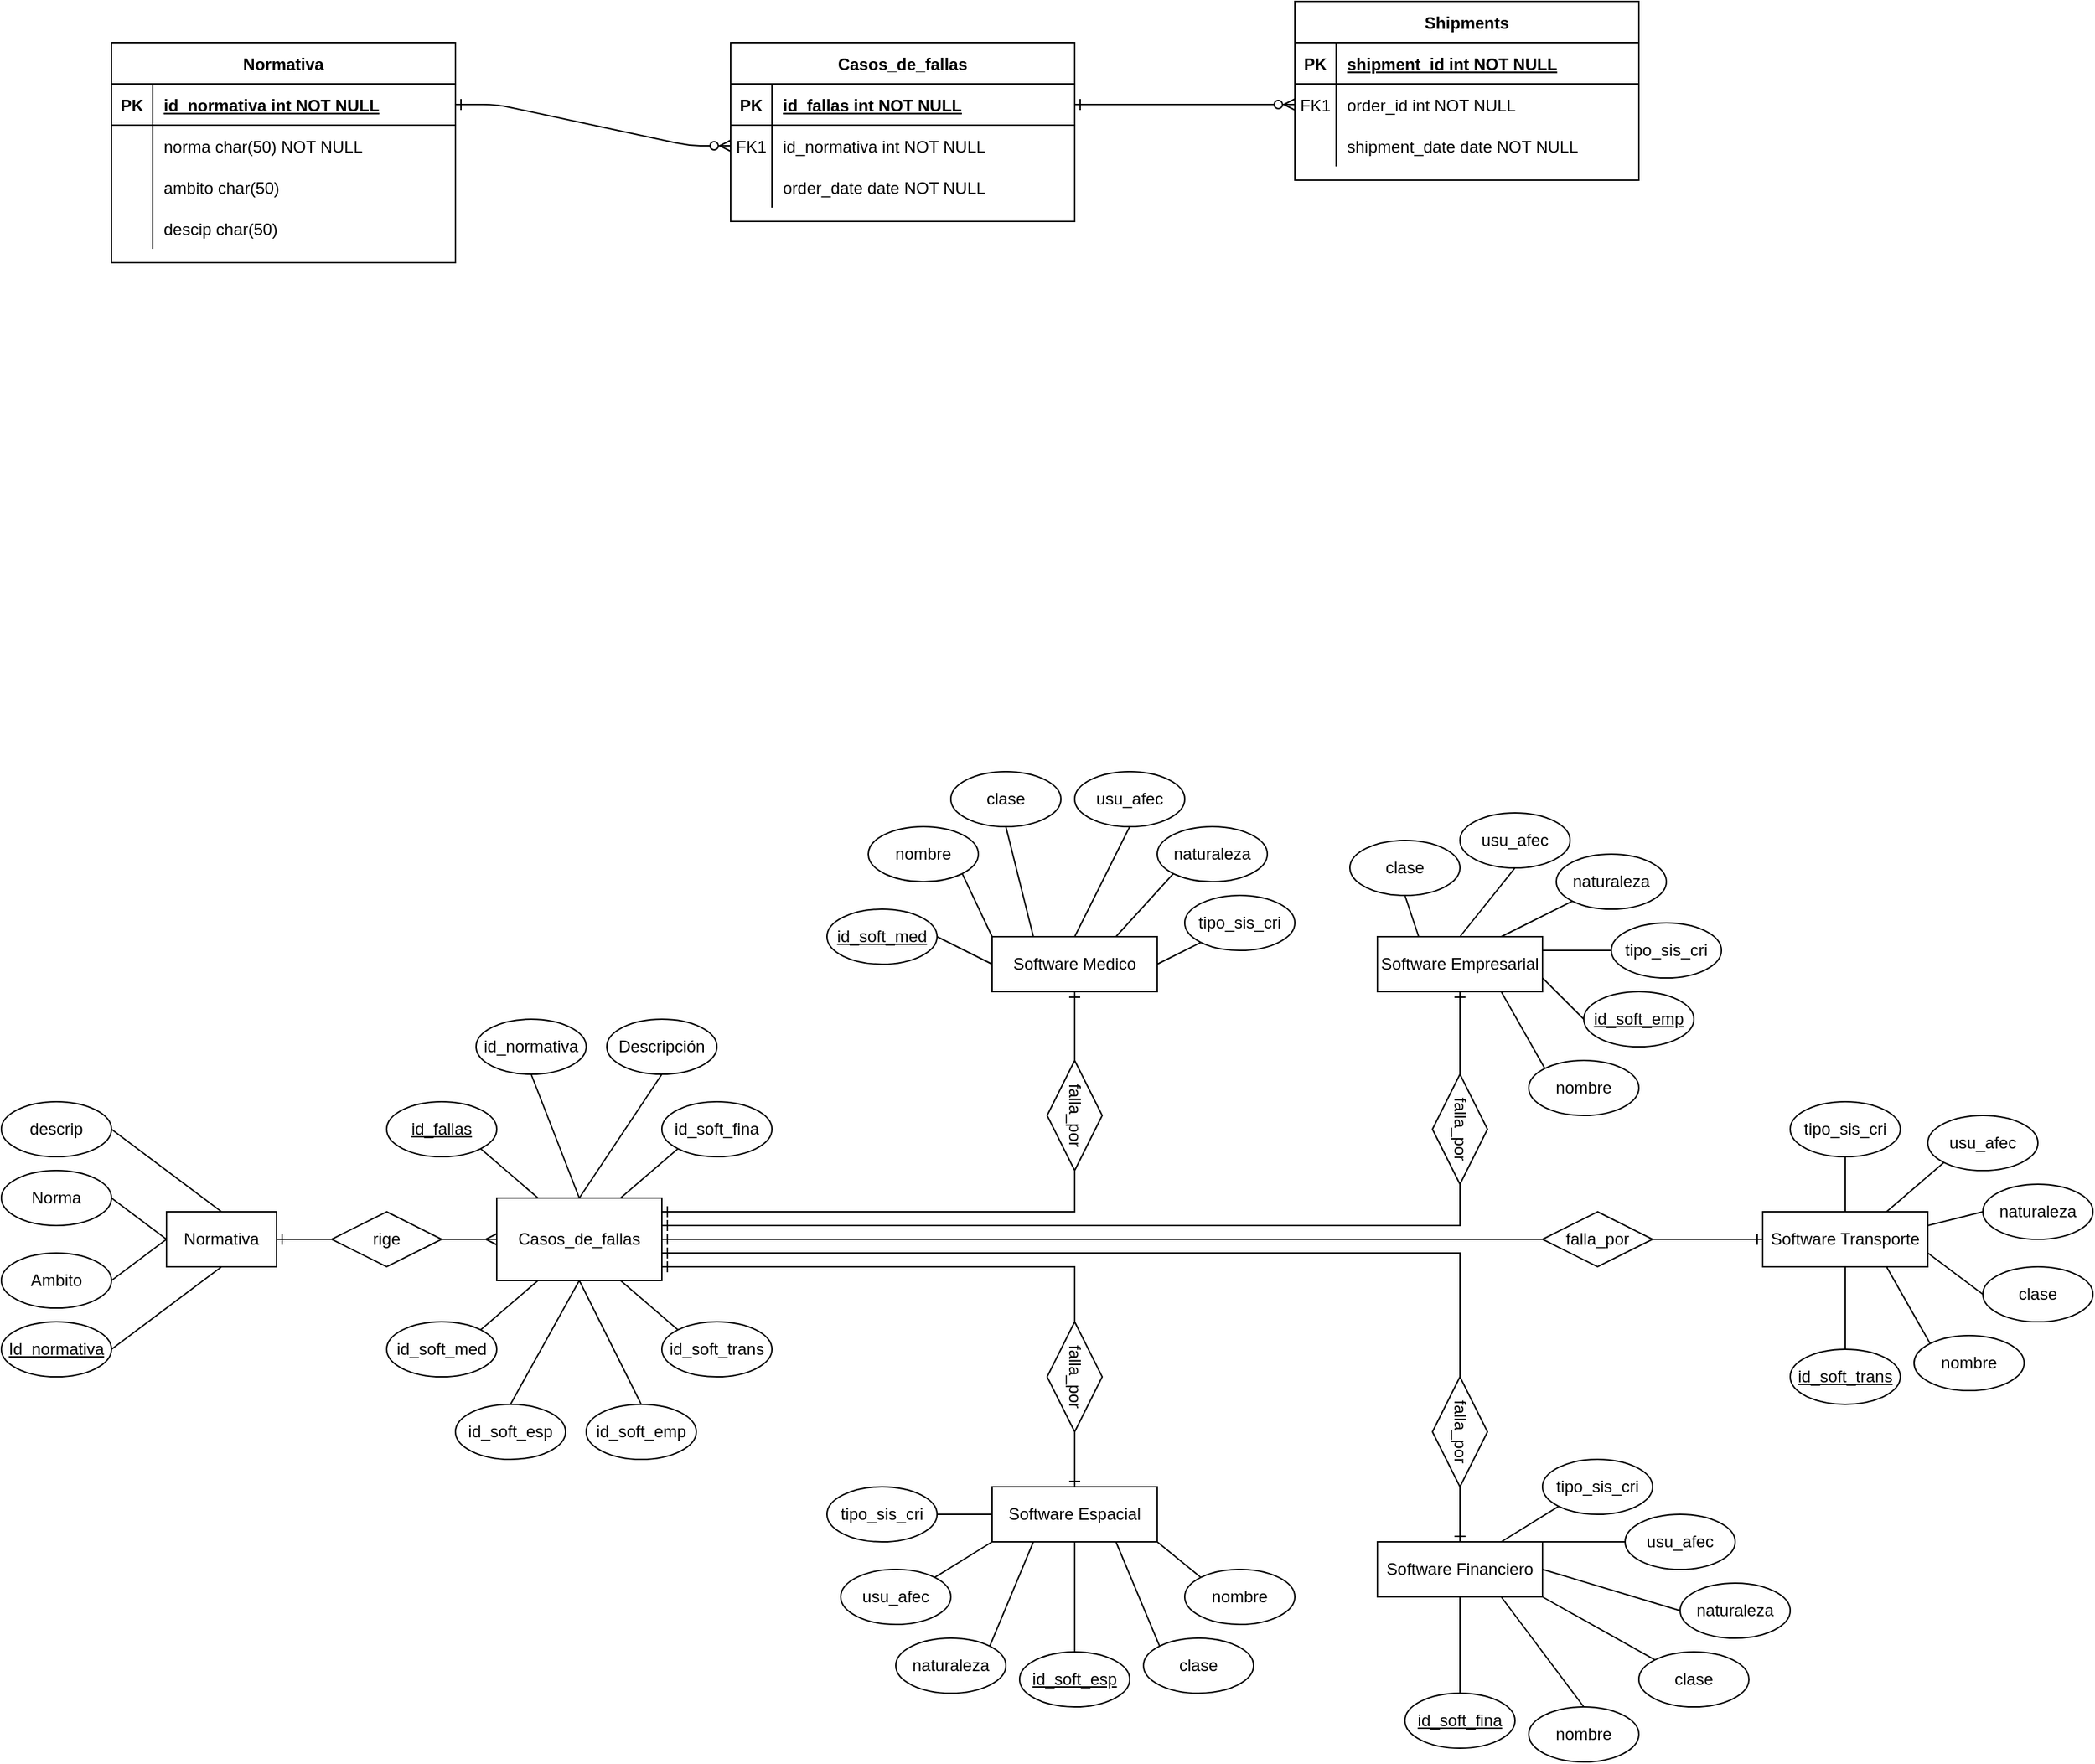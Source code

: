<mxfile version="27.0.5">
  <diagram id="R2lEEEUBdFMjLlhIrx00" name="Page-1">
    <mxGraphModel dx="1680" dy="1518" grid="1" gridSize="10" guides="1" tooltips="1" connect="1" arrows="1" fold="1" page="1" pageScale="1" pageWidth="850" pageHeight="1100" math="0" shadow="0" extFonts="Permanent Marker^https://fonts.googleapis.com/css?family=Permanent+Marker">
      <root>
        <mxCell id="0" />
        <mxCell id="1" parent="0" />
        <mxCell id="C-vyLk0tnHw3VtMMgP7b-1" value="" style="edgeStyle=entityRelationEdgeStyle;endArrow=ERzeroToMany;startArrow=ERone;endFill=1;startFill=0;" parent="1" source="C-vyLk0tnHw3VtMMgP7b-24" target="C-vyLk0tnHw3VtMMgP7b-6" edge="1">
          <mxGeometry width="100" height="100" relative="1" as="geometry">
            <mxPoint x="350" y="440" as="sourcePoint" />
            <mxPoint x="450" y="340" as="targetPoint" />
          </mxGeometry>
        </mxCell>
        <mxCell id="C-vyLk0tnHw3VtMMgP7b-12" value="" style="edgeStyle=entityRelationEdgeStyle;endArrow=ERzeroToMany;startArrow=ERone;endFill=1;startFill=0;" parent="1" source="C-vyLk0tnHw3VtMMgP7b-3" target="C-vyLk0tnHw3VtMMgP7b-17" edge="1">
          <mxGeometry width="100" height="100" relative="1" as="geometry">
            <mxPoint x="410" y="-100" as="sourcePoint" />
            <mxPoint x="470" y="-75" as="targetPoint" />
          </mxGeometry>
        </mxCell>
        <mxCell id="C-vyLk0tnHw3VtMMgP7b-2" value="Casos_de_fallas" style="shape=table;startSize=30;container=1;collapsible=1;childLayout=tableLayout;fixedRows=1;rowLines=0;fontStyle=1;align=center;resizeLast=1;" parent="1" vertex="1">
          <mxGeometry x="450" y="-130" width="250" height="130" as="geometry" />
        </mxCell>
        <mxCell id="C-vyLk0tnHw3VtMMgP7b-3" value="" style="shape=partialRectangle;collapsible=0;dropTarget=0;pointerEvents=0;fillColor=none;points=[[0,0.5],[1,0.5]];portConstraint=eastwest;top=0;left=0;right=0;bottom=1;" parent="C-vyLk0tnHw3VtMMgP7b-2" vertex="1">
          <mxGeometry y="30" width="250" height="30" as="geometry" />
        </mxCell>
        <mxCell id="C-vyLk0tnHw3VtMMgP7b-4" value="PK" style="shape=partialRectangle;overflow=hidden;connectable=0;fillColor=none;top=0;left=0;bottom=0;right=0;fontStyle=1;" parent="C-vyLk0tnHw3VtMMgP7b-3" vertex="1">
          <mxGeometry width="30" height="30" as="geometry">
            <mxRectangle width="30" height="30" as="alternateBounds" />
          </mxGeometry>
        </mxCell>
        <mxCell id="C-vyLk0tnHw3VtMMgP7b-5" value="id_fallas int NOT NULL " style="shape=partialRectangle;overflow=hidden;connectable=0;fillColor=none;top=0;left=0;bottom=0;right=0;align=left;spacingLeft=6;fontStyle=5;" parent="C-vyLk0tnHw3VtMMgP7b-3" vertex="1">
          <mxGeometry x="30" width="220" height="30" as="geometry">
            <mxRectangle width="220" height="30" as="alternateBounds" />
          </mxGeometry>
        </mxCell>
        <mxCell id="C-vyLk0tnHw3VtMMgP7b-6" value="" style="shape=partialRectangle;collapsible=0;dropTarget=0;pointerEvents=0;fillColor=none;points=[[0,0.5],[1,0.5]];portConstraint=eastwest;top=0;left=0;right=0;bottom=0;" parent="C-vyLk0tnHw3VtMMgP7b-2" vertex="1">
          <mxGeometry y="60" width="250" height="30" as="geometry" />
        </mxCell>
        <mxCell id="C-vyLk0tnHw3VtMMgP7b-7" value="FK1" style="shape=partialRectangle;overflow=hidden;connectable=0;fillColor=none;top=0;left=0;bottom=0;right=0;" parent="C-vyLk0tnHw3VtMMgP7b-6" vertex="1">
          <mxGeometry width="30" height="30" as="geometry">
            <mxRectangle width="30" height="30" as="alternateBounds" />
          </mxGeometry>
        </mxCell>
        <mxCell id="C-vyLk0tnHw3VtMMgP7b-8" value="id_normativa int NOT NULL" style="shape=partialRectangle;overflow=hidden;connectable=0;fillColor=none;top=0;left=0;bottom=0;right=0;align=left;spacingLeft=6;" parent="C-vyLk0tnHw3VtMMgP7b-6" vertex="1">
          <mxGeometry x="30" width="220" height="30" as="geometry">
            <mxRectangle width="220" height="30" as="alternateBounds" />
          </mxGeometry>
        </mxCell>
        <mxCell id="C-vyLk0tnHw3VtMMgP7b-9" value="" style="shape=partialRectangle;collapsible=0;dropTarget=0;pointerEvents=0;fillColor=none;points=[[0,0.5],[1,0.5]];portConstraint=eastwest;top=0;left=0;right=0;bottom=0;" parent="C-vyLk0tnHw3VtMMgP7b-2" vertex="1">
          <mxGeometry y="90" width="250" height="30" as="geometry" />
        </mxCell>
        <mxCell id="C-vyLk0tnHw3VtMMgP7b-10" value="" style="shape=partialRectangle;overflow=hidden;connectable=0;fillColor=none;top=0;left=0;bottom=0;right=0;" parent="C-vyLk0tnHw3VtMMgP7b-9" vertex="1">
          <mxGeometry width="30" height="30" as="geometry">
            <mxRectangle width="30" height="30" as="alternateBounds" />
          </mxGeometry>
        </mxCell>
        <mxCell id="C-vyLk0tnHw3VtMMgP7b-11" value="order_date date NOT NULL" style="shape=partialRectangle;overflow=hidden;connectable=0;fillColor=none;top=0;left=0;bottom=0;right=0;align=left;spacingLeft=6;" parent="C-vyLk0tnHw3VtMMgP7b-9" vertex="1">
          <mxGeometry x="30" width="220" height="30" as="geometry">
            <mxRectangle width="220" height="30" as="alternateBounds" />
          </mxGeometry>
        </mxCell>
        <mxCell id="C-vyLk0tnHw3VtMMgP7b-13" value="Shipments" style="shape=table;startSize=30;container=1;collapsible=1;childLayout=tableLayout;fixedRows=1;rowLines=0;fontStyle=1;align=center;resizeLast=1;" parent="1" vertex="1">
          <mxGeometry x="860" y="-160" width="250" height="130" as="geometry" />
        </mxCell>
        <mxCell id="C-vyLk0tnHw3VtMMgP7b-14" value="" style="shape=partialRectangle;collapsible=0;dropTarget=0;pointerEvents=0;fillColor=none;points=[[0,0.5],[1,0.5]];portConstraint=eastwest;top=0;left=0;right=0;bottom=1;" parent="C-vyLk0tnHw3VtMMgP7b-13" vertex="1">
          <mxGeometry y="30" width="250" height="30" as="geometry" />
        </mxCell>
        <mxCell id="C-vyLk0tnHw3VtMMgP7b-15" value="PK" style="shape=partialRectangle;overflow=hidden;connectable=0;fillColor=none;top=0;left=0;bottom=0;right=0;fontStyle=1;" parent="C-vyLk0tnHw3VtMMgP7b-14" vertex="1">
          <mxGeometry width="30" height="30" as="geometry">
            <mxRectangle width="30" height="30" as="alternateBounds" />
          </mxGeometry>
        </mxCell>
        <mxCell id="C-vyLk0tnHw3VtMMgP7b-16" value="shipment_id int NOT NULL " style="shape=partialRectangle;overflow=hidden;connectable=0;fillColor=none;top=0;left=0;bottom=0;right=0;align=left;spacingLeft=6;fontStyle=5;" parent="C-vyLk0tnHw3VtMMgP7b-14" vertex="1">
          <mxGeometry x="30" width="220" height="30" as="geometry">
            <mxRectangle width="220" height="30" as="alternateBounds" />
          </mxGeometry>
        </mxCell>
        <mxCell id="C-vyLk0tnHw3VtMMgP7b-17" value="" style="shape=partialRectangle;collapsible=0;dropTarget=0;pointerEvents=0;fillColor=none;points=[[0,0.5],[1,0.5]];portConstraint=eastwest;top=0;left=0;right=0;bottom=0;" parent="C-vyLk0tnHw3VtMMgP7b-13" vertex="1">
          <mxGeometry y="60" width="250" height="30" as="geometry" />
        </mxCell>
        <mxCell id="C-vyLk0tnHw3VtMMgP7b-18" value="FK1" style="shape=partialRectangle;overflow=hidden;connectable=0;fillColor=none;top=0;left=0;bottom=0;right=0;" parent="C-vyLk0tnHw3VtMMgP7b-17" vertex="1">
          <mxGeometry width="30" height="30" as="geometry">
            <mxRectangle width="30" height="30" as="alternateBounds" />
          </mxGeometry>
        </mxCell>
        <mxCell id="C-vyLk0tnHw3VtMMgP7b-19" value="order_id int NOT NULL" style="shape=partialRectangle;overflow=hidden;connectable=0;fillColor=none;top=0;left=0;bottom=0;right=0;align=left;spacingLeft=6;" parent="C-vyLk0tnHw3VtMMgP7b-17" vertex="1">
          <mxGeometry x="30" width="220" height="30" as="geometry">
            <mxRectangle width="220" height="30" as="alternateBounds" />
          </mxGeometry>
        </mxCell>
        <mxCell id="C-vyLk0tnHw3VtMMgP7b-20" value="" style="shape=partialRectangle;collapsible=0;dropTarget=0;pointerEvents=0;fillColor=none;points=[[0,0.5],[1,0.5]];portConstraint=eastwest;top=0;left=0;right=0;bottom=0;" parent="C-vyLk0tnHw3VtMMgP7b-13" vertex="1">
          <mxGeometry y="90" width="250" height="30" as="geometry" />
        </mxCell>
        <mxCell id="C-vyLk0tnHw3VtMMgP7b-21" value="" style="shape=partialRectangle;overflow=hidden;connectable=0;fillColor=none;top=0;left=0;bottom=0;right=0;" parent="C-vyLk0tnHw3VtMMgP7b-20" vertex="1">
          <mxGeometry width="30" height="30" as="geometry">
            <mxRectangle width="30" height="30" as="alternateBounds" />
          </mxGeometry>
        </mxCell>
        <mxCell id="C-vyLk0tnHw3VtMMgP7b-22" value="shipment_date date NOT NULL" style="shape=partialRectangle;overflow=hidden;connectable=0;fillColor=none;top=0;left=0;bottom=0;right=0;align=left;spacingLeft=6;" parent="C-vyLk0tnHw3VtMMgP7b-20" vertex="1">
          <mxGeometry x="30" width="220" height="30" as="geometry">
            <mxRectangle width="220" height="30" as="alternateBounds" />
          </mxGeometry>
        </mxCell>
        <mxCell id="C-vyLk0tnHw3VtMMgP7b-23" value="Normativa" style="shape=table;startSize=30;container=1;collapsible=1;childLayout=tableLayout;fixedRows=1;rowLines=0;fontStyle=1;align=center;resizeLast=1;" parent="1" vertex="1">
          <mxGeometry y="-130" width="250" height="160" as="geometry" />
        </mxCell>
        <mxCell id="C-vyLk0tnHw3VtMMgP7b-24" value="" style="shape=partialRectangle;collapsible=0;dropTarget=0;pointerEvents=0;fillColor=none;points=[[0,0.5],[1,0.5]];portConstraint=eastwest;top=0;left=0;right=0;bottom=1;" parent="C-vyLk0tnHw3VtMMgP7b-23" vertex="1">
          <mxGeometry y="30" width="250" height="30" as="geometry" />
        </mxCell>
        <mxCell id="C-vyLk0tnHw3VtMMgP7b-25" value="PK" style="shape=partialRectangle;overflow=hidden;connectable=0;fillColor=none;top=0;left=0;bottom=0;right=0;fontStyle=1;" parent="C-vyLk0tnHw3VtMMgP7b-24" vertex="1">
          <mxGeometry width="30" height="30" as="geometry">
            <mxRectangle width="30" height="30" as="alternateBounds" />
          </mxGeometry>
        </mxCell>
        <mxCell id="C-vyLk0tnHw3VtMMgP7b-26" value="id_normativa int NOT NULL " style="shape=partialRectangle;overflow=hidden;connectable=0;fillColor=none;top=0;left=0;bottom=0;right=0;align=left;spacingLeft=6;fontStyle=5;" parent="C-vyLk0tnHw3VtMMgP7b-24" vertex="1">
          <mxGeometry x="30" width="220" height="30" as="geometry">
            <mxRectangle width="220" height="30" as="alternateBounds" />
          </mxGeometry>
        </mxCell>
        <mxCell id="C-vyLk0tnHw3VtMMgP7b-27" value="" style="shape=partialRectangle;collapsible=0;dropTarget=0;pointerEvents=0;fillColor=none;points=[[0,0.5],[1,0.5]];portConstraint=eastwest;top=0;left=0;right=0;bottom=0;" parent="C-vyLk0tnHw3VtMMgP7b-23" vertex="1">
          <mxGeometry y="60" width="250" height="30" as="geometry" />
        </mxCell>
        <mxCell id="C-vyLk0tnHw3VtMMgP7b-28" value="" style="shape=partialRectangle;overflow=hidden;connectable=0;fillColor=none;top=0;left=0;bottom=0;right=0;" parent="C-vyLk0tnHw3VtMMgP7b-27" vertex="1">
          <mxGeometry width="30" height="30" as="geometry">
            <mxRectangle width="30" height="30" as="alternateBounds" />
          </mxGeometry>
        </mxCell>
        <mxCell id="C-vyLk0tnHw3VtMMgP7b-29" value="norma char(50) NOT NULL" style="shape=partialRectangle;overflow=hidden;connectable=0;fillColor=none;top=0;left=0;bottom=0;right=0;align=left;spacingLeft=6;" parent="C-vyLk0tnHw3VtMMgP7b-27" vertex="1">
          <mxGeometry x="30" width="220" height="30" as="geometry">
            <mxRectangle width="220" height="30" as="alternateBounds" />
          </mxGeometry>
        </mxCell>
        <mxCell id="qt-ZehDFdgtNPtdeyibi-119" style="shape=partialRectangle;collapsible=0;dropTarget=0;pointerEvents=0;fillColor=none;points=[[0,0.5],[1,0.5]];portConstraint=eastwest;top=0;left=0;right=0;bottom=0;" vertex="1" parent="C-vyLk0tnHw3VtMMgP7b-23">
          <mxGeometry y="90" width="250" height="30" as="geometry" />
        </mxCell>
        <mxCell id="qt-ZehDFdgtNPtdeyibi-120" style="shape=partialRectangle;overflow=hidden;connectable=0;fillColor=none;top=0;left=0;bottom=0;right=0;" vertex="1" parent="qt-ZehDFdgtNPtdeyibi-119">
          <mxGeometry width="30" height="30" as="geometry">
            <mxRectangle width="30" height="30" as="alternateBounds" />
          </mxGeometry>
        </mxCell>
        <mxCell id="qt-ZehDFdgtNPtdeyibi-121" value="ambito char(50) " style="shape=partialRectangle;overflow=hidden;connectable=0;fillColor=none;top=0;left=0;bottom=0;right=0;align=left;spacingLeft=6;" vertex="1" parent="qt-ZehDFdgtNPtdeyibi-119">
          <mxGeometry x="30" width="220" height="30" as="geometry">
            <mxRectangle width="220" height="30" as="alternateBounds" />
          </mxGeometry>
        </mxCell>
        <mxCell id="qt-ZehDFdgtNPtdeyibi-123" style="shape=partialRectangle;collapsible=0;dropTarget=0;pointerEvents=0;fillColor=none;points=[[0,0.5],[1,0.5]];portConstraint=eastwest;top=0;left=0;right=0;bottom=0;" vertex="1" parent="C-vyLk0tnHw3VtMMgP7b-23">
          <mxGeometry y="120" width="250" height="30" as="geometry" />
        </mxCell>
        <mxCell id="qt-ZehDFdgtNPtdeyibi-124" style="shape=partialRectangle;overflow=hidden;connectable=0;fillColor=none;top=0;left=0;bottom=0;right=0;" vertex="1" parent="qt-ZehDFdgtNPtdeyibi-123">
          <mxGeometry width="30" height="30" as="geometry">
            <mxRectangle width="30" height="30" as="alternateBounds" />
          </mxGeometry>
        </mxCell>
        <mxCell id="qt-ZehDFdgtNPtdeyibi-125" value="descip char(50)" style="shape=partialRectangle;overflow=hidden;connectable=0;fillColor=none;top=0;left=0;bottom=0;right=0;align=left;spacingLeft=6;" vertex="1" parent="qt-ZehDFdgtNPtdeyibi-123">
          <mxGeometry x="30" width="220" height="30" as="geometry">
            <mxRectangle width="220" height="30" as="alternateBounds" />
          </mxGeometry>
        </mxCell>
        <mxCell id="O8r9pUgarycGLl7nJGWu-2" value="Normativa" style="whiteSpace=wrap;html=1;align=center;" parent="1" vertex="1">
          <mxGeometry x="40" y="720" width="80" height="40" as="geometry" />
        </mxCell>
        <mxCell id="qt-ZehDFdgtNPtdeyibi-36" style="edgeStyle=orthogonalEdgeStyle;rounded=0;orthogonalLoop=1;jettySize=auto;html=1;entryX=0.5;entryY=0;entryDx=0;entryDy=0;exitX=1;exitY=0.5;exitDx=0;exitDy=0;endArrow=ERone;startFill=0;endFill=0;" edge="1" parent="1" source="qt-ZehDFdgtNPtdeyibi-33" target="qt-ZehDFdgtNPtdeyibi-3">
          <mxGeometry relative="1" as="geometry" />
        </mxCell>
        <mxCell id="qt-ZehDFdgtNPtdeyibi-38" style="edgeStyle=orthogonalEdgeStyle;rounded=0;orthogonalLoop=1;jettySize=auto;html=1;entryX=0.5;entryY=1;entryDx=0;entryDy=0;endArrow=ERone;startFill=0;endFill=0;" edge="1" parent="1" source="qt-ZehDFdgtNPtdeyibi-46" target="qt-ZehDFdgtNPtdeyibi-1">
          <mxGeometry relative="1" as="geometry" />
        </mxCell>
        <mxCell id="qt-ZehDFdgtNPtdeyibi-40" style="edgeStyle=orthogonalEdgeStyle;rounded=0;orthogonalLoop=1;jettySize=auto;html=1;entryX=0.5;entryY=1;entryDx=0;entryDy=0;endArrow=ERone;startFill=0;endFill=0;" edge="1" parent="1" source="qt-ZehDFdgtNPtdeyibi-44" target="qt-ZehDFdgtNPtdeyibi-2">
          <mxGeometry relative="1" as="geometry" />
        </mxCell>
        <mxCell id="qt-ZehDFdgtNPtdeyibi-48" style="edgeStyle=orthogonalEdgeStyle;rounded=0;orthogonalLoop=1;jettySize=auto;html=1;entryX=1;entryY=0.5;entryDx=0;entryDy=0;endArrow=none;startFill=0;startArrow=ERone;" edge="1" parent="1" source="O8r9pUgarycGLl7nJGWu-3" target="qt-ZehDFdgtNPtdeyibi-46">
          <mxGeometry relative="1" as="geometry">
            <Array as="points">
              <mxPoint x="700" y="720" />
            </Array>
          </mxGeometry>
        </mxCell>
        <mxCell id="qt-ZehDFdgtNPtdeyibi-50" style="edgeStyle=orthogonalEdgeStyle;rounded=0;orthogonalLoop=1;jettySize=auto;html=1;entryX=1;entryY=0.5;entryDx=0;entryDy=0;endArrow=none;startFill=0;startArrow=ERone;" edge="1" parent="1" source="O8r9pUgarycGLl7nJGWu-3" target="qt-ZehDFdgtNPtdeyibi-44">
          <mxGeometry relative="1" as="geometry">
            <Array as="points">
              <mxPoint x="980" y="730" />
            </Array>
          </mxGeometry>
        </mxCell>
        <mxCell id="qt-ZehDFdgtNPtdeyibi-51" style="edgeStyle=orthogonalEdgeStyle;rounded=0;orthogonalLoop=1;jettySize=auto;html=1;endArrow=none;startFill=0;startArrow=ERone;" edge="1" parent="1" source="O8r9pUgarycGLl7nJGWu-3" target="qt-ZehDFdgtNPtdeyibi-49">
          <mxGeometry relative="1" as="geometry" />
        </mxCell>
        <mxCell id="qt-ZehDFdgtNPtdeyibi-52" style="edgeStyle=orthogonalEdgeStyle;rounded=0;orthogonalLoop=1;jettySize=auto;html=1;entryX=0;entryY=0.5;entryDx=0;entryDy=0;endArrow=none;startFill=0;startArrow=ERone;" edge="1" parent="1" source="O8r9pUgarycGLl7nJGWu-3" target="qt-ZehDFdgtNPtdeyibi-43">
          <mxGeometry relative="1" as="geometry">
            <Array as="points">
              <mxPoint x="980" y="750" />
            </Array>
          </mxGeometry>
        </mxCell>
        <mxCell id="O8r9pUgarycGLl7nJGWu-3" value="Casos_de_fallas" style="whiteSpace=wrap;html=1;align=center;" parent="1" vertex="1">
          <mxGeometry x="280" y="710" width="120" height="60" as="geometry" />
        </mxCell>
        <mxCell id="O8r9pUgarycGLl7nJGWu-5" value="rige" style="shape=rhombus;perimeter=rhombusPerimeter;whiteSpace=wrap;html=1;align=center;" parent="1" vertex="1">
          <mxGeometry x="160" y="720" width="80" height="40" as="geometry" />
        </mxCell>
        <mxCell id="O8r9pUgarycGLl7nJGWu-6" value="" style="endArrow=none;html=1;rounded=0;exitX=1;exitY=0.5;exitDx=0;exitDy=0;entryX=0;entryY=0.5;entryDx=0;entryDy=0;startArrow=ERone;startFill=0;" parent="1" source="O8r9pUgarycGLl7nJGWu-2" target="O8r9pUgarycGLl7nJGWu-5" edge="1">
          <mxGeometry relative="1" as="geometry">
            <mxPoint x="260" y="810" as="sourcePoint" />
            <mxPoint x="420" y="810" as="targetPoint" />
          </mxGeometry>
        </mxCell>
        <mxCell id="O8r9pUgarycGLl7nJGWu-7" value="" style="endArrow=ERmany;html=1;rounded=0;exitX=1;exitY=0.5;exitDx=0;exitDy=0;entryX=0;entryY=0.5;entryDx=0;entryDy=0;endFill=0;" parent="1" edge="1" target="O8r9pUgarycGLl7nJGWu-3" source="O8r9pUgarycGLl7nJGWu-5">
          <mxGeometry relative="1" as="geometry">
            <mxPoint x="270" y="830" as="sourcePoint" />
            <mxPoint x="270" y="680" as="targetPoint" />
          </mxGeometry>
        </mxCell>
        <mxCell id="qt-ZehDFdgtNPtdeyibi-1" value="Software Medico" style="whiteSpace=wrap;html=1;align=center;" vertex="1" parent="1">
          <mxGeometry x="640" y="520" width="120" height="40" as="geometry" />
        </mxCell>
        <mxCell id="qt-ZehDFdgtNPtdeyibi-2" value="Software Empresarial" style="whiteSpace=wrap;html=1;align=center;" vertex="1" parent="1">
          <mxGeometry x="920" y="520" width="120" height="40" as="geometry" />
        </mxCell>
        <mxCell id="qt-ZehDFdgtNPtdeyibi-3" value="Software Espacial" style="whiteSpace=wrap;html=1;align=center;" vertex="1" parent="1">
          <mxGeometry x="640" y="920" width="120" height="40" as="geometry" />
        </mxCell>
        <mxCell id="qt-ZehDFdgtNPtdeyibi-4" value="Id_normativa" style="ellipse;whiteSpace=wrap;html=1;align=center;fontStyle=4;" vertex="1" parent="1">
          <mxGeometry x="-80" y="800" width="80" height="40" as="geometry" />
        </mxCell>
        <mxCell id="qt-ZehDFdgtNPtdeyibi-5" value="Ambito" style="ellipse;whiteSpace=wrap;html=1;align=center;" vertex="1" parent="1">
          <mxGeometry x="-80" y="750" width="80" height="40" as="geometry" />
        </mxCell>
        <mxCell id="qt-ZehDFdgtNPtdeyibi-6" value="Norma" style="ellipse;whiteSpace=wrap;html=1;align=center;" vertex="1" parent="1">
          <mxGeometry x="-80" y="690" width="80" height="40" as="geometry" />
        </mxCell>
        <mxCell id="qt-ZehDFdgtNPtdeyibi-7" value="descrip" style="ellipse;whiteSpace=wrap;html=1;align=center;" vertex="1" parent="1">
          <mxGeometry x="-80" y="640" width="80" height="40" as="geometry" />
        </mxCell>
        <mxCell id="qt-ZehDFdgtNPtdeyibi-8" value="" style="endArrow=none;html=1;rounded=0;exitX=1;exitY=0.5;exitDx=0;exitDy=0;entryX=0.5;entryY=1;entryDx=0;entryDy=0;" edge="1" parent="1" source="qt-ZehDFdgtNPtdeyibi-4" target="O8r9pUgarycGLl7nJGWu-2">
          <mxGeometry relative="1" as="geometry">
            <mxPoint x="20" y="810" as="sourcePoint" />
            <mxPoint x="60" y="810" as="targetPoint" />
          </mxGeometry>
        </mxCell>
        <mxCell id="qt-ZehDFdgtNPtdeyibi-9" value="" style="endArrow=none;html=1;rounded=0;exitX=1;exitY=0.5;exitDx=0;exitDy=0;entryX=0;entryY=0.5;entryDx=0;entryDy=0;" edge="1" parent="1" source="qt-ZehDFdgtNPtdeyibi-5" target="O8r9pUgarycGLl7nJGWu-2">
          <mxGeometry relative="1" as="geometry">
            <mxPoint x="10" y="760" as="sourcePoint" />
            <mxPoint x="30" y="700" as="targetPoint" />
          </mxGeometry>
        </mxCell>
        <mxCell id="qt-ZehDFdgtNPtdeyibi-10" value="" style="endArrow=none;html=1;rounded=0;exitX=1;exitY=0.5;exitDx=0;exitDy=0;entryX=0;entryY=0.5;entryDx=0;entryDy=0;" edge="1" parent="1" source="qt-ZehDFdgtNPtdeyibi-6" target="O8r9pUgarycGLl7nJGWu-2">
          <mxGeometry relative="1" as="geometry">
            <mxPoint x="60" y="660" as="sourcePoint" />
            <mxPoint x="100" y="660" as="targetPoint" />
          </mxGeometry>
        </mxCell>
        <mxCell id="qt-ZehDFdgtNPtdeyibi-11" value="" style="endArrow=none;html=1;rounded=0;exitX=1;exitY=0.5;exitDx=0;exitDy=0;entryX=0.5;entryY=0;entryDx=0;entryDy=0;" edge="1" parent="1" source="qt-ZehDFdgtNPtdeyibi-7" target="O8r9pUgarycGLl7nJGWu-2">
          <mxGeometry relative="1" as="geometry">
            <mxPoint x="30" y="689.57" as="sourcePoint" />
            <mxPoint x="70" y="689.57" as="targetPoint" />
          </mxGeometry>
        </mxCell>
        <mxCell id="qt-ZehDFdgtNPtdeyibi-12" value="Software Financiero" style="whiteSpace=wrap;html=1;align=center;" vertex="1" parent="1">
          <mxGeometry x="920" y="960" width="120" height="40" as="geometry" />
        </mxCell>
        <mxCell id="qt-ZehDFdgtNPtdeyibi-13" value="Software Transporte" style="whiteSpace=wrap;html=1;align=center;" vertex="1" parent="1">
          <mxGeometry x="1200" y="720" width="120" height="40" as="geometry" />
        </mxCell>
        <mxCell id="qt-ZehDFdgtNPtdeyibi-14" value="id_fallas" style="ellipse;whiteSpace=wrap;html=1;align=center;fontStyle=4;" vertex="1" parent="1">
          <mxGeometry x="200" y="640" width="80" height="40" as="geometry" />
        </mxCell>
        <mxCell id="qt-ZehDFdgtNPtdeyibi-15" value="" style="endArrow=none;html=1;rounded=0;exitX=1;exitY=1;exitDx=0;exitDy=0;entryX=0.25;entryY=0;entryDx=0;entryDy=0;" edge="1" parent="1" source="qt-ZehDFdgtNPtdeyibi-14" target="O8r9pUgarycGLl7nJGWu-3">
          <mxGeometry relative="1" as="geometry">
            <mxPoint x="250" y="750" as="sourcePoint" />
            <mxPoint x="290" y="750" as="targetPoint" />
          </mxGeometry>
        </mxCell>
        <mxCell id="qt-ZehDFdgtNPtdeyibi-16" value="id_normativa" style="ellipse;whiteSpace=wrap;html=1;align=center;fontStyle=0;" vertex="1" parent="1">
          <mxGeometry x="265" y="580" width="80" height="40" as="geometry" />
        </mxCell>
        <mxCell id="qt-ZehDFdgtNPtdeyibi-17" value="" style="endArrow=none;html=1;rounded=0;exitX=0.5;exitY=1;exitDx=0;exitDy=0;entryX=0.5;entryY=0;entryDx=0;entryDy=0;" edge="1" parent="1" source="qt-ZehDFdgtNPtdeyibi-16" target="O8r9pUgarycGLl7nJGWu-3">
          <mxGeometry relative="1" as="geometry">
            <mxPoint x="248" y="650" as="sourcePoint" />
            <mxPoint x="320" y="730" as="targetPoint" />
          </mxGeometry>
        </mxCell>
        <mxCell id="qt-ZehDFdgtNPtdeyibi-19" value="Descripción" style="ellipse;whiteSpace=wrap;html=1;align=center;" vertex="1" parent="1">
          <mxGeometry x="360" y="580" width="80" height="40" as="geometry" />
        </mxCell>
        <mxCell id="qt-ZehDFdgtNPtdeyibi-21" value="" style="endArrow=none;html=1;rounded=0;exitX=0.5;exitY=1;exitDx=0;exitDy=0;entryX=0.5;entryY=0;entryDx=0;entryDy=0;" edge="1" parent="1" source="qt-ZehDFdgtNPtdeyibi-19" target="O8r9pUgarycGLl7nJGWu-3">
          <mxGeometry relative="1" as="geometry">
            <mxPoint x="330" y="650" as="sourcePoint" />
            <mxPoint x="340" y="710" as="targetPoint" />
          </mxGeometry>
        </mxCell>
        <mxCell id="qt-ZehDFdgtNPtdeyibi-22" value="id_soft_med" style="ellipse;whiteSpace=wrap;html=1;align=center;fontStyle=0;" vertex="1" parent="1">
          <mxGeometry x="200" y="800" width="80" height="40" as="geometry" />
        </mxCell>
        <mxCell id="qt-ZehDFdgtNPtdeyibi-23" value="id_soft_esp" style="ellipse;whiteSpace=wrap;html=1;align=center;fontStyle=0;" vertex="1" parent="1">
          <mxGeometry x="250" y="860" width="80" height="40" as="geometry" />
        </mxCell>
        <mxCell id="qt-ZehDFdgtNPtdeyibi-24" value="id_soft_emp" style="ellipse;whiteSpace=wrap;html=1;align=center;fontStyle=0;" vertex="1" parent="1">
          <mxGeometry x="345" y="860" width="80" height="40" as="geometry" />
        </mxCell>
        <mxCell id="qt-ZehDFdgtNPtdeyibi-25" value="id_soft_trans" style="ellipse;whiteSpace=wrap;html=1;align=center;fontStyle=0;" vertex="1" parent="1">
          <mxGeometry x="400" y="800" width="80" height="40" as="geometry" />
        </mxCell>
        <mxCell id="qt-ZehDFdgtNPtdeyibi-26" value="id_soft_fina" style="ellipse;whiteSpace=wrap;html=1;align=center;fontStyle=0;" vertex="1" parent="1">
          <mxGeometry x="400" y="640" width="80" height="40" as="geometry" />
        </mxCell>
        <mxCell id="qt-ZehDFdgtNPtdeyibi-27" value="" style="endArrow=none;html=1;rounded=0;exitX=0;exitY=1;exitDx=0;exitDy=0;entryX=0.75;entryY=0;entryDx=0;entryDy=0;" edge="1" parent="1" source="qt-ZehDFdgtNPtdeyibi-26" target="O8r9pUgarycGLl7nJGWu-3">
          <mxGeometry relative="1" as="geometry">
            <mxPoint x="410" y="650" as="sourcePoint" />
            <mxPoint x="350" y="730" as="targetPoint" />
          </mxGeometry>
        </mxCell>
        <mxCell id="qt-ZehDFdgtNPtdeyibi-28" value="" style="endArrow=none;html=1;rounded=0;exitX=0;exitY=0;exitDx=0;exitDy=0;entryX=0.75;entryY=1;entryDx=0;entryDy=0;" edge="1" parent="1" source="qt-ZehDFdgtNPtdeyibi-25" target="O8r9pUgarycGLl7nJGWu-3">
          <mxGeometry relative="1" as="geometry">
            <mxPoint x="420" y="660" as="sourcePoint" />
            <mxPoint x="360" y="740" as="targetPoint" />
          </mxGeometry>
        </mxCell>
        <mxCell id="qt-ZehDFdgtNPtdeyibi-29" value="" style="endArrow=none;html=1;rounded=0;exitX=0.5;exitY=0;exitDx=0;exitDy=0;entryX=0.5;entryY=1;entryDx=0;entryDy=0;" edge="1" parent="1" source="qt-ZehDFdgtNPtdeyibi-24" target="O8r9pUgarycGLl7nJGWu-3">
          <mxGeometry relative="1" as="geometry">
            <mxPoint x="387" y="848" as="sourcePoint" />
            <mxPoint x="345" y="792" as="targetPoint" />
          </mxGeometry>
        </mxCell>
        <mxCell id="qt-ZehDFdgtNPtdeyibi-30" value="" style="endArrow=none;html=1;rounded=0;exitX=0.5;exitY=0;exitDx=0;exitDy=0;entryX=0.5;entryY=1;entryDx=0;entryDy=0;" edge="1" parent="1" source="qt-ZehDFdgtNPtdeyibi-23" target="O8r9pUgarycGLl7nJGWu-3">
          <mxGeometry relative="1" as="geometry">
            <mxPoint x="341" y="858" as="sourcePoint" />
            <mxPoint x="299" y="802" as="targetPoint" />
          </mxGeometry>
        </mxCell>
        <mxCell id="qt-ZehDFdgtNPtdeyibi-31" value="" style="endArrow=none;html=1;rounded=0;exitX=1;exitY=0;exitDx=0;exitDy=0;entryX=0.25;entryY=1;entryDx=0;entryDy=0;" edge="1" parent="1" source="qt-ZehDFdgtNPtdeyibi-22" target="O8r9pUgarycGLl7nJGWu-3">
          <mxGeometry relative="1" as="geometry">
            <mxPoint x="292" y="826" as="sourcePoint" />
            <mxPoint x="250" y="770" as="targetPoint" />
          </mxGeometry>
        </mxCell>
        <mxCell id="qt-ZehDFdgtNPtdeyibi-37" value="" style="edgeStyle=orthogonalEdgeStyle;rounded=0;orthogonalLoop=1;jettySize=auto;html=1;entryX=0;entryY=0.5;entryDx=0;entryDy=0;endArrow=none;startFill=0;startArrow=ERone;" edge="1" parent="1" source="O8r9pUgarycGLl7nJGWu-3" target="qt-ZehDFdgtNPtdeyibi-33">
          <mxGeometry relative="1" as="geometry">
            <mxPoint x="400" y="740" as="sourcePoint" />
            <mxPoint x="640" y="940" as="targetPoint" />
            <Array as="points">
              <mxPoint x="700" y="760" />
            </Array>
          </mxGeometry>
        </mxCell>
        <mxCell id="qt-ZehDFdgtNPtdeyibi-33" value="falla_por" style="shape=rhombus;perimeter=rhombusPerimeter;whiteSpace=wrap;html=1;align=center;rotation=90;" vertex="1" parent="1">
          <mxGeometry x="660" y="820" width="80" height="40" as="geometry" />
        </mxCell>
        <mxCell id="qt-ZehDFdgtNPtdeyibi-53" style="edgeStyle=orthogonalEdgeStyle;rounded=0;orthogonalLoop=1;jettySize=auto;html=1;entryX=0.5;entryY=0;entryDx=0;entryDy=0;endArrow=ERone;startFill=0;endFill=0;" edge="1" parent="1" source="qt-ZehDFdgtNPtdeyibi-43" target="qt-ZehDFdgtNPtdeyibi-12">
          <mxGeometry relative="1" as="geometry" />
        </mxCell>
        <mxCell id="qt-ZehDFdgtNPtdeyibi-43" value="falla_por" style="shape=rhombus;perimeter=rhombusPerimeter;whiteSpace=wrap;html=1;align=center;rotation=90;" vertex="1" parent="1">
          <mxGeometry x="940" y="860" width="80" height="40" as="geometry" />
        </mxCell>
        <mxCell id="qt-ZehDFdgtNPtdeyibi-44" value="falla_por" style="shape=rhombus;perimeter=rhombusPerimeter;whiteSpace=wrap;html=1;align=center;rotation=90;" vertex="1" parent="1">
          <mxGeometry x="940" y="640" width="80" height="40" as="geometry" />
        </mxCell>
        <mxCell id="qt-ZehDFdgtNPtdeyibi-46" value="falla_por" style="shape=rhombus;perimeter=rhombusPerimeter;whiteSpace=wrap;html=1;align=center;rotation=90;" vertex="1" parent="1">
          <mxGeometry x="660" y="630" width="80" height="40" as="geometry" />
        </mxCell>
        <mxCell id="qt-ZehDFdgtNPtdeyibi-54" style="edgeStyle=orthogonalEdgeStyle;rounded=0;orthogonalLoop=1;jettySize=auto;html=1;entryX=0;entryY=0.5;entryDx=0;entryDy=0;endArrow=ERone;startFill=0;endFill=0;" edge="1" parent="1" source="qt-ZehDFdgtNPtdeyibi-49" target="qt-ZehDFdgtNPtdeyibi-13">
          <mxGeometry relative="1" as="geometry" />
        </mxCell>
        <mxCell id="qt-ZehDFdgtNPtdeyibi-49" value="falla_por" style="shape=rhombus;perimeter=rhombusPerimeter;whiteSpace=wrap;html=1;align=center;rotation=0;" vertex="1" parent="1">
          <mxGeometry x="1040" y="720" width="80" height="40" as="geometry" />
        </mxCell>
        <mxCell id="qt-ZehDFdgtNPtdeyibi-55" value="&lt;u&gt;id_soft_med&lt;/u&gt;" style="ellipse;whiteSpace=wrap;html=1;align=center;fontStyle=0;" vertex="1" parent="1">
          <mxGeometry x="520" y="500" width="80" height="40" as="geometry" />
        </mxCell>
        <mxCell id="qt-ZehDFdgtNPtdeyibi-56" value="&lt;u&gt;id_soft_esp&lt;/u&gt;" style="ellipse;whiteSpace=wrap;html=1;align=center;fontStyle=0;" vertex="1" parent="1">
          <mxGeometry x="660" y="1040" width="80" height="40" as="geometry" />
        </mxCell>
        <mxCell id="qt-ZehDFdgtNPtdeyibi-57" value="&lt;u&gt;id_soft_emp&lt;/u&gt;" style="ellipse;whiteSpace=wrap;html=1;align=center;fontStyle=0;" vertex="1" parent="1">
          <mxGeometry x="1070" y="560" width="80" height="40" as="geometry" />
        </mxCell>
        <mxCell id="qt-ZehDFdgtNPtdeyibi-58" value="&lt;u&gt;id_soft_fina&lt;/u&gt;" style="ellipse;whiteSpace=wrap;html=1;align=center;fontStyle=0;" vertex="1" parent="1">
          <mxGeometry x="940" y="1070" width="80" height="40" as="geometry" />
        </mxCell>
        <mxCell id="qt-ZehDFdgtNPtdeyibi-59" value="&lt;u&gt;id_soft_trans&lt;/u&gt;" style="ellipse;whiteSpace=wrap;html=1;align=center;fontStyle=0;" vertex="1" parent="1">
          <mxGeometry x="1220" y="820" width="80" height="40" as="geometry" />
        </mxCell>
        <mxCell id="qt-ZehDFdgtNPtdeyibi-60" value="" style="endArrow=none;html=1;rounded=0;exitX=1;exitY=0.5;exitDx=0;exitDy=0;entryX=0;entryY=0.5;entryDx=0;entryDy=0;" edge="1" parent="1" source="qt-ZehDFdgtNPtdeyibi-55" target="qt-ZehDFdgtNPtdeyibi-1">
          <mxGeometry relative="1" as="geometry">
            <mxPoint x="610" y="490" as="sourcePoint" />
            <mxPoint x="770" y="490" as="targetPoint" />
          </mxGeometry>
        </mxCell>
        <mxCell id="qt-ZehDFdgtNPtdeyibi-61" value="" style="endArrow=none;html=1;rounded=0;exitX=1;exitY=0.75;exitDx=0;exitDy=0;entryX=0;entryY=0.5;entryDx=0;entryDy=0;" edge="1" parent="1" source="qt-ZehDFdgtNPtdeyibi-2" target="qt-ZehDFdgtNPtdeyibi-57">
          <mxGeometry relative="1" as="geometry">
            <mxPoint x="930" y="490" as="sourcePoint" />
            <mxPoint x="1090" y="490" as="targetPoint" />
          </mxGeometry>
        </mxCell>
        <mxCell id="qt-ZehDFdgtNPtdeyibi-62" value="" style="endArrow=none;html=1;rounded=0;exitX=0.5;exitY=1;exitDx=0;exitDy=0;entryX=0.5;entryY=0;entryDx=0;entryDy=0;" edge="1" parent="1" source="qt-ZehDFdgtNPtdeyibi-13" target="qt-ZehDFdgtNPtdeyibi-59">
          <mxGeometry relative="1" as="geometry">
            <mxPoint x="1140" y="800" as="sourcePoint" />
            <mxPoint x="1300" y="800" as="targetPoint" />
          </mxGeometry>
        </mxCell>
        <mxCell id="qt-ZehDFdgtNPtdeyibi-63" value="" style="endArrow=none;html=1;rounded=0;exitX=0.5;exitY=0;exitDx=0;exitDy=0;entryX=0.5;entryY=1;entryDx=0;entryDy=0;" edge="1" parent="1" source="qt-ZehDFdgtNPtdeyibi-58" target="qt-ZehDFdgtNPtdeyibi-12">
          <mxGeometry relative="1" as="geometry">
            <mxPoint x="950" y="1000" as="sourcePoint" />
            <mxPoint x="1110" y="1000" as="targetPoint" />
          </mxGeometry>
        </mxCell>
        <mxCell id="qt-ZehDFdgtNPtdeyibi-64" value="" style="endArrow=none;html=1;rounded=0;exitX=0.5;exitY=1;exitDx=0;exitDy=0;entryX=0.5;entryY=0;entryDx=0;entryDy=0;" edge="1" parent="1" source="qt-ZehDFdgtNPtdeyibi-3" target="qt-ZehDFdgtNPtdeyibi-56">
          <mxGeometry relative="1" as="geometry">
            <mxPoint x="600" y="1000" as="sourcePoint" />
            <mxPoint x="760" y="1000" as="targetPoint" />
          </mxGeometry>
        </mxCell>
        <mxCell id="qt-ZehDFdgtNPtdeyibi-66" value="nombre" style="ellipse;whiteSpace=wrap;html=1;align=center;fontStyle=0;" vertex="1" parent="1">
          <mxGeometry x="550" y="440" width="80" height="40" as="geometry" />
        </mxCell>
        <mxCell id="qt-ZehDFdgtNPtdeyibi-67" value="clase" style="ellipse;whiteSpace=wrap;html=1;align=center;fontStyle=0;" vertex="1" parent="1">
          <mxGeometry x="610" y="400" width="80" height="40" as="geometry" />
        </mxCell>
        <mxCell id="qt-ZehDFdgtNPtdeyibi-68" value="usu_afec" style="ellipse;whiteSpace=wrap;html=1;align=center;fontStyle=0;" vertex="1" parent="1">
          <mxGeometry x="700" y="400" width="80" height="40" as="geometry" />
        </mxCell>
        <mxCell id="qt-ZehDFdgtNPtdeyibi-69" value="naturaleza" style="ellipse;whiteSpace=wrap;html=1;align=center;fontStyle=0;" vertex="1" parent="1">
          <mxGeometry x="760" y="440" width="80" height="40" as="geometry" />
        </mxCell>
        <mxCell id="qt-ZehDFdgtNPtdeyibi-70" value="tipo_sis_cri" style="ellipse;whiteSpace=wrap;html=1;align=center;fontStyle=0;" vertex="1" parent="1">
          <mxGeometry x="780" y="490" width="80" height="40" as="geometry" />
        </mxCell>
        <mxCell id="qt-ZehDFdgtNPtdeyibi-72" value="" style="endArrow=none;html=1;rounded=0;exitX=1;exitY=1;exitDx=0;exitDy=0;entryX=0;entryY=0;entryDx=0;entryDy=0;" edge="1" parent="1" source="qt-ZehDFdgtNPtdeyibi-66" target="qt-ZehDFdgtNPtdeyibi-1">
          <mxGeometry relative="1" as="geometry">
            <mxPoint x="610" y="530" as="sourcePoint" />
            <mxPoint x="650" y="550" as="targetPoint" />
          </mxGeometry>
        </mxCell>
        <mxCell id="qt-ZehDFdgtNPtdeyibi-73" value="" style="endArrow=none;html=1;rounded=0;exitX=0.5;exitY=1;exitDx=0;exitDy=0;entryX=0.25;entryY=0;entryDx=0;entryDy=0;" edge="1" parent="1" source="qt-ZehDFdgtNPtdeyibi-67" target="qt-ZehDFdgtNPtdeyibi-1">
          <mxGeometry relative="1" as="geometry">
            <mxPoint x="620" y="540" as="sourcePoint" />
            <mxPoint x="660" y="560" as="targetPoint" />
          </mxGeometry>
        </mxCell>
        <mxCell id="qt-ZehDFdgtNPtdeyibi-74" value="" style="endArrow=none;html=1;rounded=0;exitX=0.5;exitY=1;exitDx=0;exitDy=0;entryX=0.5;entryY=0;entryDx=0;entryDy=0;" edge="1" parent="1" source="qt-ZehDFdgtNPtdeyibi-68" target="qt-ZehDFdgtNPtdeyibi-1">
          <mxGeometry relative="1" as="geometry">
            <mxPoint x="630" y="550" as="sourcePoint" />
            <mxPoint x="670" y="570" as="targetPoint" />
          </mxGeometry>
        </mxCell>
        <mxCell id="qt-ZehDFdgtNPtdeyibi-75" value="" style="endArrow=none;html=1;rounded=0;exitX=0;exitY=1;exitDx=0;exitDy=0;entryX=0.75;entryY=0;entryDx=0;entryDy=0;" edge="1" parent="1" source="qt-ZehDFdgtNPtdeyibi-69" target="qt-ZehDFdgtNPtdeyibi-1">
          <mxGeometry relative="1" as="geometry">
            <mxPoint x="640" y="560" as="sourcePoint" />
            <mxPoint x="680" y="580" as="targetPoint" />
          </mxGeometry>
        </mxCell>
        <mxCell id="qt-ZehDFdgtNPtdeyibi-76" value="" style="endArrow=none;html=1;rounded=0;exitX=0;exitY=1;exitDx=0;exitDy=0;entryX=1;entryY=0.5;entryDx=0;entryDy=0;" edge="1" parent="1" source="qt-ZehDFdgtNPtdeyibi-70" target="qt-ZehDFdgtNPtdeyibi-1">
          <mxGeometry relative="1" as="geometry">
            <mxPoint x="650" y="570" as="sourcePoint" />
            <mxPoint x="690" y="590" as="targetPoint" />
          </mxGeometry>
        </mxCell>
        <mxCell id="qt-ZehDFdgtNPtdeyibi-77" value="nombre" style="ellipse;whiteSpace=wrap;html=1;align=center;fontStyle=0;" vertex="1" parent="1">
          <mxGeometry x="1310" y="810" width="80" height="40" as="geometry" />
        </mxCell>
        <mxCell id="qt-ZehDFdgtNPtdeyibi-78" value="clase" style="ellipse;whiteSpace=wrap;html=1;align=center;fontStyle=0;" vertex="1" parent="1">
          <mxGeometry x="1360" y="760" width="80" height="40" as="geometry" />
        </mxCell>
        <mxCell id="qt-ZehDFdgtNPtdeyibi-79" value="usu_afec" style="ellipse;whiteSpace=wrap;html=1;align=center;fontStyle=0;" vertex="1" parent="1">
          <mxGeometry x="1320" y="650" width="80" height="40" as="geometry" />
        </mxCell>
        <mxCell id="qt-ZehDFdgtNPtdeyibi-80" value="naturaleza" style="ellipse;whiteSpace=wrap;html=1;align=center;fontStyle=0;" vertex="1" parent="1">
          <mxGeometry x="1360" y="700" width="80" height="40" as="geometry" />
        </mxCell>
        <mxCell id="qt-ZehDFdgtNPtdeyibi-81" style="edgeStyle=orthogonalEdgeStyle;rounded=0;orthogonalLoop=1;jettySize=auto;html=1;exitX=0.5;exitY=1;exitDx=0;exitDy=0;" edge="1" parent="1" source="qt-ZehDFdgtNPtdeyibi-78" target="qt-ZehDFdgtNPtdeyibi-78">
          <mxGeometry relative="1" as="geometry" />
        </mxCell>
        <mxCell id="qt-ZehDFdgtNPtdeyibi-82" value="tipo_sis_cri" style="ellipse;whiteSpace=wrap;html=1;align=center;fontStyle=0;" vertex="1" parent="1">
          <mxGeometry x="1220" y="640" width="80" height="40" as="geometry" />
        </mxCell>
        <mxCell id="qt-ZehDFdgtNPtdeyibi-83" value="" style="endArrow=none;html=1;rounded=0;exitX=0.5;exitY=1;exitDx=0;exitDy=0;entryX=0.5;entryY=0;entryDx=0;entryDy=0;" edge="1" parent="1" source="qt-ZehDFdgtNPtdeyibi-82" target="qt-ZehDFdgtNPtdeyibi-13">
          <mxGeometry relative="1" as="geometry">
            <mxPoint x="1120" y="700" as="sourcePoint" />
            <mxPoint x="1230" y="670" as="targetPoint" />
          </mxGeometry>
        </mxCell>
        <mxCell id="qt-ZehDFdgtNPtdeyibi-84" value="" style="endArrow=none;html=1;rounded=0;exitX=0;exitY=1;exitDx=0;exitDy=0;entryX=0.75;entryY=0;entryDx=0;entryDy=0;" edge="1" parent="1" source="qt-ZehDFdgtNPtdeyibi-79" target="qt-ZehDFdgtNPtdeyibi-13">
          <mxGeometry relative="1" as="geometry">
            <mxPoint x="1270" y="770" as="sourcePoint" />
            <mxPoint x="1270" y="830" as="targetPoint" />
          </mxGeometry>
        </mxCell>
        <mxCell id="qt-ZehDFdgtNPtdeyibi-85" value="" style="endArrow=none;html=1;rounded=0;exitX=0;exitY=0;exitDx=0;exitDy=0;entryX=0.75;entryY=1;entryDx=0;entryDy=0;" edge="1" parent="1" source="qt-ZehDFdgtNPtdeyibi-77" target="qt-ZehDFdgtNPtdeyibi-13">
          <mxGeometry relative="1" as="geometry">
            <mxPoint x="1280" y="780" as="sourcePoint" />
            <mxPoint x="1280" y="840" as="targetPoint" />
          </mxGeometry>
        </mxCell>
        <mxCell id="qt-ZehDFdgtNPtdeyibi-86" value="" style="endArrow=none;html=1;rounded=0;exitX=0;exitY=0.5;exitDx=0;exitDy=0;entryX=1;entryY=0.25;entryDx=0;entryDy=0;" edge="1" parent="1" source="qt-ZehDFdgtNPtdeyibi-80" target="qt-ZehDFdgtNPtdeyibi-13">
          <mxGeometry relative="1" as="geometry">
            <mxPoint x="1290" y="790" as="sourcePoint" />
            <mxPoint x="1290" y="850" as="targetPoint" />
          </mxGeometry>
        </mxCell>
        <mxCell id="qt-ZehDFdgtNPtdeyibi-87" value="" style="endArrow=none;html=1;rounded=0;exitX=0;exitY=0.5;exitDx=0;exitDy=0;entryX=1;entryY=0.75;entryDx=0;entryDy=0;" edge="1" parent="1" source="qt-ZehDFdgtNPtdeyibi-78" target="qt-ZehDFdgtNPtdeyibi-13">
          <mxGeometry relative="1" as="geometry">
            <mxPoint x="1300" y="800" as="sourcePoint" />
            <mxPoint x="1300" y="860" as="targetPoint" />
          </mxGeometry>
        </mxCell>
        <mxCell id="qt-ZehDFdgtNPtdeyibi-88" value="tipo_sis_cri" style="ellipse;whiteSpace=wrap;html=1;align=center;fontStyle=0;" vertex="1" parent="1">
          <mxGeometry x="1090" y="510" width="80" height="40" as="geometry" />
        </mxCell>
        <mxCell id="qt-ZehDFdgtNPtdeyibi-90" value="naturaleza" style="ellipse;whiteSpace=wrap;html=1;align=center;fontStyle=0;" vertex="1" parent="1">
          <mxGeometry x="1050" y="460" width="80" height="40" as="geometry" />
        </mxCell>
        <mxCell id="qt-ZehDFdgtNPtdeyibi-91" value="usu_afec" style="ellipse;whiteSpace=wrap;html=1;align=center;fontStyle=0;" vertex="1" parent="1">
          <mxGeometry x="980" y="430" width="80" height="40" as="geometry" />
        </mxCell>
        <mxCell id="qt-ZehDFdgtNPtdeyibi-92" value="clase" style="ellipse;whiteSpace=wrap;html=1;align=center;fontStyle=0;" vertex="1" parent="1">
          <mxGeometry x="900" y="450" width="80" height="40" as="geometry" />
        </mxCell>
        <mxCell id="qt-ZehDFdgtNPtdeyibi-93" value="nombre" style="ellipse;whiteSpace=wrap;html=1;align=center;fontStyle=0;" vertex="1" parent="1">
          <mxGeometry x="1030" y="610" width="80" height="40" as="geometry" />
        </mxCell>
        <mxCell id="qt-ZehDFdgtNPtdeyibi-94" value="" style="endArrow=none;html=1;rounded=0;entryX=0;entryY=0;entryDx=0;entryDy=0;exitX=0.75;exitY=1;exitDx=0;exitDy=0;" edge="1" parent="1" source="qt-ZehDFdgtNPtdeyibi-2" target="qt-ZehDFdgtNPtdeyibi-93">
          <mxGeometry relative="1" as="geometry">
            <mxPoint x="1020" y="570" as="sourcePoint" />
            <mxPoint x="1080" y="590" as="targetPoint" />
          </mxGeometry>
        </mxCell>
        <mxCell id="qt-ZehDFdgtNPtdeyibi-95" value="" style="endArrow=none;html=1;rounded=0;exitX=1;exitY=0.25;exitDx=0;exitDy=0;entryX=0;entryY=0.5;entryDx=0;entryDy=0;" edge="1" parent="1" source="qt-ZehDFdgtNPtdeyibi-2" target="qt-ZehDFdgtNPtdeyibi-88">
          <mxGeometry relative="1" as="geometry">
            <mxPoint x="1060" y="570" as="sourcePoint" />
            <mxPoint x="1090" y="600" as="targetPoint" />
          </mxGeometry>
        </mxCell>
        <mxCell id="qt-ZehDFdgtNPtdeyibi-96" value="" style="endArrow=none;html=1;rounded=0;entryX=0;entryY=1;entryDx=0;entryDy=0;exitX=0.75;exitY=0;exitDx=0;exitDy=0;" edge="1" parent="1" source="qt-ZehDFdgtNPtdeyibi-2" target="qt-ZehDFdgtNPtdeyibi-90">
          <mxGeometry relative="1" as="geometry">
            <mxPoint x="1010" y="510" as="sourcePoint" />
            <mxPoint x="1100" y="610" as="targetPoint" />
          </mxGeometry>
        </mxCell>
        <mxCell id="qt-ZehDFdgtNPtdeyibi-97" value="" style="endArrow=none;html=1;rounded=0;exitX=0.5;exitY=1;exitDx=0;exitDy=0;entryX=0.5;entryY=0;entryDx=0;entryDy=0;" edge="1" parent="1" source="qt-ZehDFdgtNPtdeyibi-91" target="qt-ZehDFdgtNPtdeyibi-2">
          <mxGeometry relative="1" as="geometry">
            <mxPoint x="1080" y="590" as="sourcePoint" />
            <mxPoint x="1110" y="620" as="targetPoint" />
          </mxGeometry>
        </mxCell>
        <mxCell id="qt-ZehDFdgtNPtdeyibi-98" value="" style="endArrow=none;html=1;rounded=0;exitX=0.5;exitY=1;exitDx=0;exitDy=0;entryX=0.25;entryY=0;entryDx=0;entryDy=0;" edge="1" parent="1" source="qt-ZehDFdgtNPtdeyibi-92" target="qt-ZehDFdgtNPtdeyibi-2">
          <mxGeometry relative="1" as="geometry">
            <mxPoint x="1090" y="600" as="sourcePoint" />
            <mxPoint x="1120" y="630" as="targetPoint" />
          </mxGeometry>
        </mxCell>
        <mxCell id="qt-ZehDFdgtNPtdeyibi-99" value="nombre" style="ellipse;whiteSpace=wrap;html=1;align=center;fontStyle=0;" vertex="1" parent="1">
          <mxGeometry x="1030" y="1080" width="80" height="40" as="geometry" />
        </mxCell>
        <mxCell id="qt-ZehDFdgtNPtdeyibi-100" value="clase" style="ellipse;whiteSpace=wrap;html=1;align=center;fontStyle=0;" vertex="1" parent="1">
          <mxGeometry x="1110" y="1040" width="80" height="40" as="geometry" />
        </mxCell>
        <mxCell id="qt-ZehDFdgtNPtdeyibi-101" value="usu_afec" style="ellipse;whiteSpace=wrap;html=1;align=center;fontStyle=0;" vertex="1" parent="1">
          <mxGeometry x="1100" y="940" width="80" height="40" as="geometry" />
        </mxCell>
        <mxCell id="qt-ZehDFdgtNPtdeyibi-102" value="naturaleza" style="ellipse;whiteSpace=wrap;html=1;align=center;fontStyle=0;" vertex="1" parent="1">
          <mxGeometry x="1140" y="990" width="80" height="40" as="geometry" />
        </mxCell>
        <mxCell id="qt-ZehDFdgtNPtdeyibi-103" value="tipo_sis_cri" style="ellipse;whiteSpace=wrap;html=1;align=center;fontStyle=0;" vertex="1" parent="1">
          <mxGeometry x="1040" y="900" width="80" height="40" as="geometry" />
        </mxCell>
        <mxCell id="qt-ZehDFdgtNPtdeyibi-104" value="nombre" style="ellipse;whiteSpace=wrap;html=1;align=center;fontStyle=0;" vertex="1" parent="1">
          <mxGeometry x="780" y="980" width="80" height="40" as="geometry" />
        </mxCell>
        <mxCell id="qt-ZehDFdgtNPtdeyibi-105" value="clase" style="ellipse;whiteSpace=wrap;html=1;align=center;fontStyle=0;" vertex="1" parent="1">
          <mxGeometry x="750" y="1030" width="80" height="40" as="geometry" />
        </mxCell>
        <mxCell id="qt-ZehDFdgtNPtdeyibi-106" value="usu_afec" style="ellipse;whiteSpace=wrap;html=1;align=center;fontStyle=0;" vertex="1" parent="1">
          <mxGeometry x="530" y="980" width="80" height="40" as="geometry" />
        </mxCell>
        <mxCell id="qt-ZehDFdgtNPtdeyibi-107" value="naturaleza" style="ellipse;whiteSpace=wrap;html=1;align=center;fontStyle=0;" vertex="1" parent="1">
          <mxGeometry x="570" y="1030" width="80" height="40" as="geometry" />
        </mxCell>
        <mxCell id="qt-ZehDFdgtNPtdeyibi-108" value="tipo_sis_cri" style="ellipse;whiteSpace=wrap;html=1;align=center;fontStyle=0;" vertex="1" parent="1">
          <mxGeometry x="520" y="920" width="80" height="40" as="geometry" />
        </mxCell>
        <mxCell id="qt-ZehDFdgtNPtdeyibi-109" value="" style="endArrow=none;html=1;rounded=0;exitX=0.75;exitY=1;exitDx=0;exitDy=0;entryX=0;entryY=0;entryDx=0;entryDy=0;" edge="1" parent="1" source="qt-ZehDFdgtNPtdeyibi-3" target="qt-ZehDFdgtNPtdeyibi-105">
          <mxGeometry relative="1" as="geometry">
            <mxPoint x="710" y="970" as="sourcePoint" />
            <mxPoint x="710" y="1050" as="targetPoint" />
          </mxGeometry>
        </mxCell>
        <mxCell id="qt-ZehDFdgtNPtdeyibi-110" value="" style="endArrow=none;html=1;rounded=0;exitX=1;exitY=1;exitDx=0;exitDy=0;entryX=0;entryY=0;entryDx=0;entryDy=0;" edge="1" parent="1" source="qt-ZehDFdgtNPtdeyibi-3" target="qt-ZehDFdgtNPtdeyibi-104">
          <mxGeometry relative="1" as="geometry">
            <mxPoint x="720" y="980" as="sourcePoint" />
            <mxPoint x="720" y="1060" as="targetPoint" />
          </mxGeometry>
        </mxCell>
        <mxCell id="qt-ZehDFdgtNPtdeyibi-111" value="" style="endArrow=none;html=1;rounded=0;exitX=0.25;exitY=1;exitDx=0;exitDy=0;entryX=1;entryY=0;entryDx=0;entryDy=0;" edge="1" parent="1" source="qt-ZehDFdgtNPtdeyibi-3" target="qt-ZehDFdgtNPtdeyibi-107">
          <mxGeometry relative="1" as="geometry">
            <mxPoint x="730" y="990" as="sourcePoint" />
            <mxPoint x="730" y="1070" as="targetPoint" />
          </mxGeometry>
        </mxCell>
        <mxCell id="qt-ZehDFdgtNPtdeyibi-112" value="" style="endArrow=none;html=1;rounded=0;exitX=0;exitY=1;exitDx=0;exitDy=0;entryX=1;entryY=0;entryDx=0;entryDy=0;" edge="1" parent="1" source="qt-ZehDFdgtNPtdeyibi-3" target="qt-ZehDFdgtNPtdeyibi-106">
          <mxGeometry relative="1" as="geometry">
            <mxPoint x="740" y="1000" as="sourcePoint" />
            <mxPoint x="740" y="1080" as="targetPoint" />
          </mxGeometry>
        </mxCell>
        <mxCell id="qt-ZehDFdgtNPtdeyibi-113" value="" style="endArrow=none;html=1;rounded=0;exitX=0;exitY=0.5;exitDx=0;exitDy=0;entryX=1;entryY=0.5;entryDx=0;entryDy=0;" edge="1" parent="1" source="qt-ZehDFdgtNPtdeyibi-3" target="qt-ZehDFdgtNPtdeyibi-108">
          <mxGeometry relative="1" as="geometry">
            <mxPoint x="750" y="1010" as="sourcePoint" />
            <mxPoint x="750" y="1090" as="targetPoint" />
          </mxGeometry>
        </mxCell>
        <mxCell id="qt-ZehDFdgtNPtdeyibi-114" value="" style="endArrow=none;html=1;rounded=0;exitX=0.5;exitY=0;exitDx=0;exitDy=0;entryX=0.75;entryY=1;entryDx=0;entryDy=0;" edge="1" parent="1" source="qt-ZehDFdgtNPtdeyibi-99" target="qt-ZehDFdgtNPtdeyibi-12">
          <mxGeometry relative="1" as="geometry">
            <mxPoint x="990" y="1080" as="sourcePoint" />
            <mxPoint x="990" y="1010" as="targetPoint" />
          </mxGeometry>
        </mxCell>
        <mxCell id="qt-ZehDFdgtNPtdeyibi-115" value="" style="endArrow=none;html=1;rounded=0;exitX=0;exitY=0;exitDx=0;exitDy=0;entryX=1;entryY=1;entryDx=0;entryDy=0;" edge="1" parent="1" source="qt-ZehDFdgtNPtdeyibi-100" target="qt-ZehDFdgtNPtdeyibi-12">
          <mxGeometry relative="1" as="geometry">
            <mxPoint x="1000" y="1090" as="sourcePoint" />
            <mxPoint x="1000" y="1020" as="targetPoint" />
          </mxGeometry>
        </mxCell>
        <mxCell id="qt-ZehDFdgtNPtdeyibi-116" value="" style="endArrow=none;html=1;rounded=0;exitX=0;exitY=0.5;exitDx=0;exitDy=0;entryX=1;entryY=0.5;entryDx=0;entryDy=0;" edge="1" parent="1" source="qt-ZehDFdgtNPtdeyibi-102" target="qt-ZehDFdgtNPtdeyibi-12">
          <mxGeometry relative="1" as="geometry">
            <mxPoint x="1010" y="1100" as="sourcePoint" />
            <mxPoint x="1050" y="980" as="targetPoint" />
          </mxGeometry>
        </mxCell>
        <mxCell id="qt-ZehDFdgtNPtdeyibi-117" value="" style="endArrow=none;html=1;rounded=0;exitX=0;exitY=0.5;exitDx=0;exitDy=0;entryX=1;entryY=0;entryDx=0;entryDy=0;" edge="1" parent="1" source="qt-ZehDFdgtNPtdeyibi-101" target="qt-ZehDFdgtNPtdeyibi-12">
          <mxGeometry relative="1" as="geometry">
            <mxPoint x="1020" y="1110" as="sourcePoint" />
            <mxPoint x="1030" y="950" as="targetPoint" />
          </mxGeometry>
        </mxCell>
        <mxCell id="qt-ZehDFdgtNPtdeyibi-118" value="" style="endArrow=none;html=1;rounded=0;exitX=0;exitY=1;exitDx=0;exitDy=0;entryX=0.75;entryY=0;entryDx=0;entryDy=0;" edge="1" parent="1" source="qt-ZehDFdgtNPtdeyibi-103" target="qt-ZehDFdgtNPtdeyibi-12">
          <mxGeometry relative="1" as="geometry">
            <mxPoint x="1030" y="1120" as="sourcePoint" />
            <mxPoint x="1030" y="1050" as="targetPoint" />
          </mxGeometry>
        </mxCell>
      </root>
    </mxGraphModel>
  </diagram>
</mxfile>
